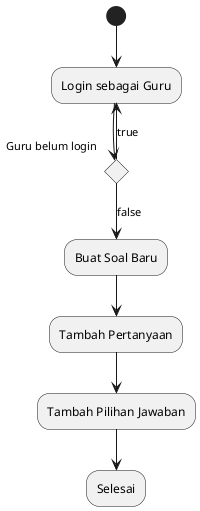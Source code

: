 @startuml

(*) --> "Login sebagai Guru"

if "Guru belum login" then
  -->[true] "Login sebagai Guru"
else
  -->[false] "Buat Soal Baru"
  --> "Tambah Pertanyaan"
  --> "Tambah Pilihan Jawaban"
  --> "Selesai"
endif

@enduml
